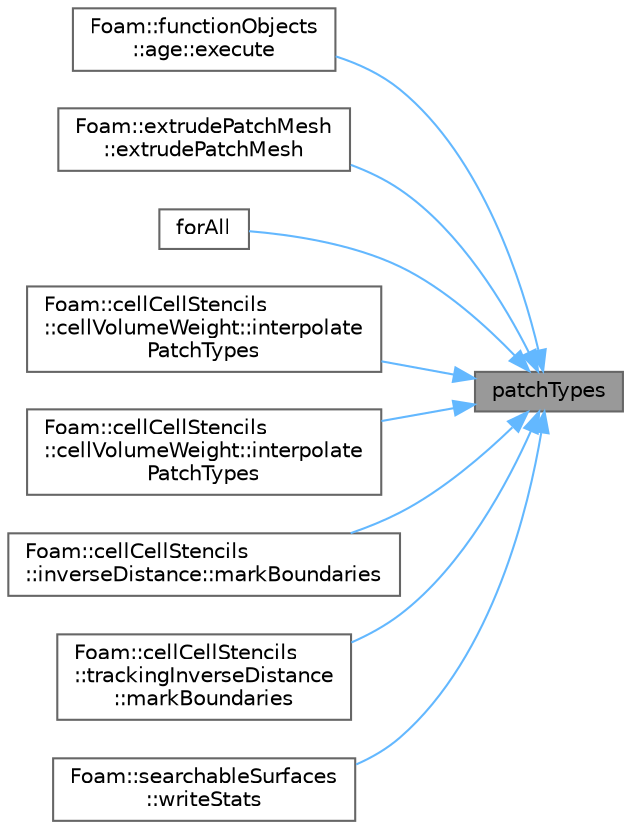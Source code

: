 digraph "patchTypes"
{
 // LATEX_PDF_SIZE
  bgcolor="transparent";
  edge [fontname=Helvetica,fontsize=10,labelfontname=Helvetica,labelfontsize=10];
  node [fontname=Helvetica,fontsize=10,shape=box,height=0.2,width=0.4];
  rankdir="RL";
  Node1 [id="Node000001",label="patchTypes",height=0.2,width=0.4,color="gray40", fillcolor="grey60", style="filled", fontcolor="black",tooltip=" "];
  Node1 -> Node2 [id="edge1_Node000001_Node000002",dir="back",color="steelblue1",style="solid",tooltip=" "];
  Node2 [id="Node000002",label="Foam::functionObjects\l::age::execute",height=0.2,width=0.4,color="grey40", fillcolor="white", style="filled",URL="$classFoam_1_1functionObjects_1_1age.html#ae006844a02161d12182ab372ca5c257b",tooltip=" "];
  Node1 -> Node3 [id="edge2_Node000001_Node000003",dir="back",color="steelblue1",style="solid",tooltip=" "];
  Node3 [id="Node000003",label="Foam::extrudePatchMesh\l::extrudePatchMesh",height=0.2,width=0.4,color="grey40", fillcolor="white", style="filled",URL="$classFoam_1_1extrudePatchMesh.html#a09d432d15ee3b7b4c4325193d8325353",tooltip=" "];
  Node1 -> Node4 [id="edge3_Node000001_Node000004",dir="back",color="steelblue1",style="solid",tooltip=" "];
  Node4 [id="Node000004",label="forAll",height=0.2,width=0.4,color="grey40", fillcolor="white", style="filled",URL="$readKivaGrid_8H.html#a697843471121bb1de2ee75fc44f62ef5",tooltip=" "];
  Node1 -> Node5 [id="edge4_Node000001_Node000005",dir="back",color="steelblue1",style="solid",tooltip=" "];
  Node5 [id="Node000005",label="Foam::cellCellStencils\l::cellVolumeWeight::interpolate\lPatchTypes",height=0.2,width=0.4,color="grey40", fillcolor="white", style="filled",URL="$classFoam_1_1cellCellStencils_1_1cellVolumeWeight.html#a41960083e62cb6e79a55b10644ec8c60",tooltip=" "];
  Node1 -> Node6 [id="edge5_Node000001_Node000006",dir="back",color="steelblue1",style="solid",tooltip=" "];
  Node6 [id="Node000006",label="Foam::cellCellStencils\l::cellVolumeWeight::interpolate\lPatchTypes",height=0.2,width=0.4,color="grey40", fillcolor="white", style="filled",URL="$classFoam_1_1cellCellStencils_1_1cellVolumeWeight.html#a6dd9bc7d1cc11dbbab47efe53254ff5e",tooltip=" "];
  Node1 -> Node7 [id="edge6_Node000001_Node000007",dir="back",color="steelblue1",style="solid",tooltip=" "];
  Node7 [id="Node000007",label="Foam::cellCellStencils\l::inverseDistance::markBoundaries",height=0.2,width=0.4,color="grey40", fillcolor="white", style="filled",URL="$classFoam_1_1cellCellStencils_1_1inverseDistance.html#a6b4facce06dec4d629f30d1eed2281f4",tooltip=" "];
  Node1 -> Node8 [id="edge7_Node000001_Node000008",dir="back",color="steelblue1",style="solid",tooltip=" "];
  Node8 [id="Node000008",label="Foam::cellCellStencils\l::trackingInverseDistance\l::markBoundaries",height=0.2,width=0.4,color="grey40", fillcolor="white", style="filled",URL="$classFoam_1_1cellCellStencils_1_1trackingInverseDistance.html#a3b3f54ae7007ea3f7985d6c1c78ec379",tooltip=" "];
  Node1 -> Node9 [id="edge8_Node000001_Node000009",dir="back",color="steelblue1",style="solid",tooltip=" "];
  Node9 [id="Node000009",label="Foam::searchableSurfaces\l::writeStats",height=0.2,width=0.4,color="grey40", fillcolor="white", style="filled",URL="$classFoam_1_1searchableSurfaces.html#a9dd03ce1c730a8e2cd76aa6ce7937c88",tooltip=" "];
}
